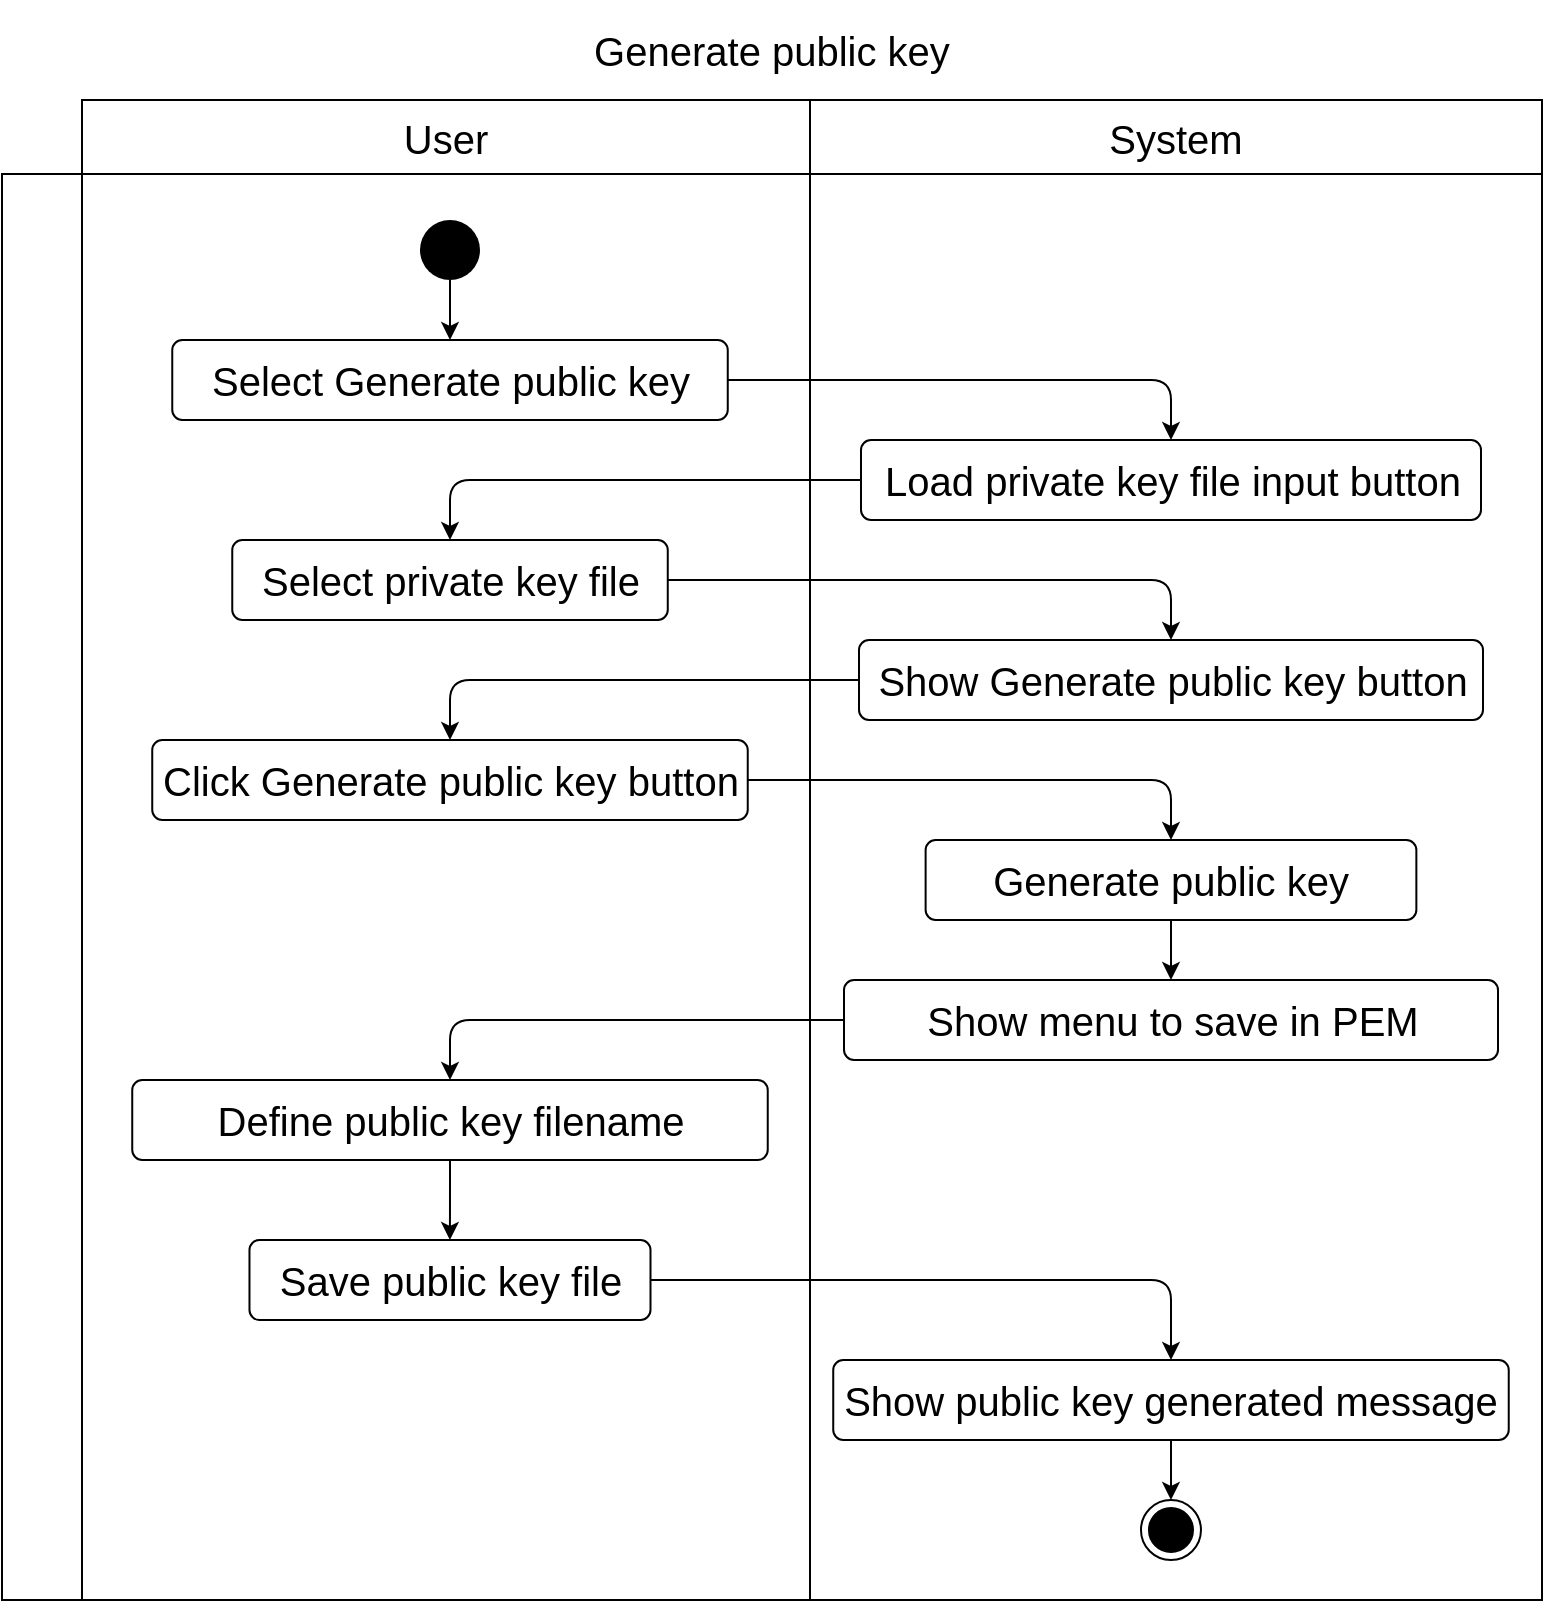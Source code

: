 <mxfile>
    <diagram id="ET37TkxyNfkID8PlEqGL" name="Page-1">
        <mxGraphModel dx="468" dy="398" grid="1" gridSize="10" guides="1" tooltips="1" connect="1" arrows="1" fold="1" page="1" pageScale="1" pageWidth="827" pageHeight="1169" math="0" shadow="0">
            <root>
                <mxCell id="0"/>
                <mxCell id="1" parent="0"/>
                <mxCell id="2" value="Generate public key" style="shape=table;html=1;whiteSpace=wrap;startSize=50;container=1;collapsible=0;childLayout=tableLayout;fillColor=none;swimlaneFillColor=none;strokeColor=none;fontSize=20;" parent="1" vertex="1">
                    <mxGeometry x="29" y="40" width="770" height="800" as="geometry"/>
                </mxCell>
                <mxCell id="3" value="" style="shape=partialRectangle;html=1;whiteSpace=wrap;collapsible=0;dropTarget=0;pointerEvents=0;fillColor=none;top=0;left=0;bottom=0;right=0;points=[[0,0.5],[1,0.5]];portConstraint=eastwest;strokeColor=none;fontSize=20;" parent="2" vertex="1">
                    <mxGeometry y="50" width="770" height="37" as="geometry"/>
                </mxCell>
                <mxCell id="4" value="" style="shape=partialRectangle;html=1;whiteSpace=wrap;connectable=0;fillColor=none;top=1;left=1;bottom=1;right=1;overflow=hidden;strokeColor=none;fontSize=20;" parent="3" vertex="1">
                    <mxGeometry width="40" height="37" as="geometry"/>
                </mxCell>
                <mxCell id="5" value="User" style="shape=partialRectangle;html=1;whiteSpace=wrap;connectable=0;fillColor=none;top=1;left=1;bottom=1;right=1;overflow=hidden;fontSize=20;" parent="3" vertex="1">
                    <mxGeometry x="40" width="364" height="37" as="geometry"/>
                </mxCell>
                <mxCell id="6" value="System" style="shape=partialRectangle;html=1;whiteSpace=wrap;connectable=0;fillColor=none;top=1;left=1;bottom=1;right=1;overflow=hidden;fontSize=20;" parent="3" vertex="1">
                    <mxGeometry x="404" width="366" height="37" as="geometry"/>
                </mxCell>
                <mxCell id="7" value="" style="shape=partialRectangle;html=1;whiteSpace=wrap;collapsible=0;dropTarget=0;pointerEvents=0;fillColor=none;top=1;left=1;bottom=1;right=1;points=[[0,0.5],[1,0.5]];portConstraint=eastwest;fontSize=20;" parent="2" vertex="1">
                    <mxGeometry y="87" width="770" height="713" as="geometry"/>
                </mxCell>
                <mxCell id="8" value="" style="shape=partialRectangle;html=1;whiteSpace=wrap;connectable=0;fillColor=none;top=1;left=1;bottom=1;right=1;overflow=hidden;horizontal=0;fontSize=20;" parent="7" vertex="1">
                    <mxGeometry width="40" height="713" as="geometry"/>
                </mxCell>
                <mxCell id="9" value="" style="shape=partialRectangle;html=1;whiteSpace=wrap;connectable=0;fillColor=none;top=1;left=1;bottom=1;right=1;overflow=hidden;fontSize=20;" parent="7" vertex="1">
                    <mxGeometry x="40" width="364" height="713" as="geometry"/>
                </mxCell>
                <mxCell id="10" value="" style="shape=partialRectangle;html=1;whiteSpace=wrap;connectable=0;fillColor=none;top=1;left=1;bottom=1;right=1;overflow=hidden;fontSize=20;" parent="7" vertex="1">
                    <mxGeometry x="404" width="366" height="713" as="geometry"/>
                </mxCell>
                <mxCell id="11" style="edgeStyle=orthogonalEdgeStyle;html=1;fontSize=20;" parent="1" source="12" target="14" edge="1">
                    <mxGeometry relative="1" as="geometry"/>
                </mxCell>
                <mxCell id="12" value="Select Generate public key" style="html=1;align=center;verticalAlign=middle;rounded=1;absoluteArcSize=1;arcSize=10;dashed=0;fontSize=20;" parent="1" vertex="1">
                    <mxGeometry x="114.13" y="210" width="277.75" height="40" as="geometry"/>
                </mxCell>
                <mxCell id="13" style="edgeStyle=orthogonalEdgeStyle;html=1;fontSize=20;" parent="1" source="14" target="16" edge="1">
                    <mxGeometry relative="1" as="geometry"/>
                </mxCell>
                <mxCell id="14" value="Load private key file input button" style="html=1;align=center;verticalAlign=middle;rounded=1;absoluteArcSize=1;arcSize=10;dashed=0;fontSize=20;" parent="1" vertex="1">
                    <mxGeometry x="458.5" y="260" width="310" height="40" as="geometry"/>
                </mxCell>
                <mxCell id="15" style="edgeStyle=orthogonalEdgeStyle;html=1;fontSize=20;" parent="1" source="16" target="18" edge="1">
                    <mxGeometry relative="1" as="geometry"/>
                </mxCell>
                <mxCell id="16" value="Select private key file" style="html=1;align=center;verticalAlign=middle;rounded=1;absoluteArcSize=1;arcSize=10;dashed=0;fontSize=20;" parent="1" vertex="1">
                    <mxGeometry x="144.13" y="310" width="217.75" height="40" as="geometry"/>
                </mxCell>
                <mxCell id="17" style="edgeStyle=orthogonalEdgeStyle;html=1;fontSize=20;" parent="1" source="18" target="20" edge="1">
                    <mxGeometry relative="1" as="geometry"/>
                </mxCell>
                <mxCell id="18" value="Show Generate public key button" style="html=1;align=center;verticalAlign=middle;rounded=1;absoluteArcSize=1;arcSize=10;dashed=0;fontSize=20;" parent="1" vertex="1">
                    <mxGeometry x="457.5" y="360" width="312" height="40" as="geometry"/>
                </mxCell>
                <mxCell id="35" style="edgeStyle=orthogonalEdgeStyle;html=1;" parent="1" source="20" target="34" edge="1">
                    <mxGeometry relative="1" as="geometry"/>
                </mxCell>
                <mxCell id="20" value="Click Generate public key button" style="html=1;align=center;verticalAlign=middle;rounded=1;absoluteArcSize=1;arcSize=10;dashed=0;fontSize=20;" parent="1" vertex="1">
                    <mxGeometry x="104.12" y="410" width="297.75" height="40" as="geometry"/>
                </mxCell>
                <mxCell id="21" style="edgeStyle=orthogonalEdgeStyle;html=1;fontSize=20;" parent="1" source="22" target="24" edge="1">
                    <mxGeometry relative="1" as="geometry"/>
                </mxCell>
                <mxCell id="22" value="Show menu to save in PEM" style="html=1;align=center;verticalAlign=middle;rounded=1;absoluteArcSize=1;arcSize=10;dashed=0;fontSize=20;" parent="1" vertex="1">
                    <mxGeometry x="450" y="530" width="327" height="40" as="geometry"/>
                </mxCell>
                <mxCell id="23" style="edgeStyle=orthogonalEdgeStyle;html=1;fontSize=20;" parent="1" source="24" target="26" edge="1">
                    <mxGeometry relative="1" as="geometry"/>
                </mxCell>
                <mxCell id="24" value="Define public key filename" style="html=1;align=center;verticalAlign=middle;rounded=1;absoluteArcSize=1;arcSize=10;dashed=0;fontSize=20;" parent="1" vertex="1">
                    <mxGeometry x="94.12" y="580" width="317.75" height="40" as="geometry"/>
                </mxCell>
                <mxCell id="25" style="edgeStyle=orthogonalEdgeStyle;html=1;fontSize=20;" parent="1" source="26" target="37" edge="1">
                    <mxGeometry relative="1" as="geometry">
                        <mxPoint x="253" y="600" as="targetPoint"/>
                    </mxGeometry>
                </mxCell>
                <mxCell id="26" value="Save public key file" style="html=1;align=center;verticalAlign=middle;rounded=1;absoluteArcSize=1;arcSize=10;dashed=0;fontSize=20;" parent="1" vertex="1">
                    <mxGeometry x="152.74" y="660" width="200.51" height="40" as="geometry"/>
                </mxCell>
                <mxCell id="31" style="edgeStyle=orthogonalEdgeStyle;html=1;fontSize=20;" parent="1" source="32" target="12" edge="1">
                    <mxGeometry relative="1" as="geometry"/>
                </mxCell>
                <mxCell id="32" value="" style="ellipse;fillColor=#000000;strokeColor=none;fontSize=20;" parent="1" vertex="1">
                    <mxGeometry x="238" y="150" width="30" height="30" as="geometry"/>
                </mxCell>
                <mxCell id="33" value="" style="ellipse;html=1;shape=endState;fillColor=#000000;strokeColor=#000000;fontSize=20;" parent="1" vertex="1">
                    <mxGeometry x="598.49" y="790" width="30" height="30" as="geometry"/>
                </mxCell>
                <mxCell id="36" style="edgeStyle=orthogonalEdgeStyle;html=1;" parent="1" source="34" target="22" edge="1">
                    <mxGeometry relative="1" as="geometry"/>
                </mxCell>
                <mxCell id="34" value="Generate public key" style="html=1;align=center;verticalAlign=middle;rounded=1;absoluteArcSize=1;arcSize=10;dashed=0;fontSize=20;" parent="1" vertex="1">
                    <mxGeometry x="490.81" y="460" width="245.37" height="40" as="geometry"/>
                </mxCell>
                <mxCell id="38" style="edgeStyle=none;html=1;" edge="1" parent="1" source="37" target="33">
                    <mxGeometry relative="1" as="geometry"/>
                </mxCell>
                <mxCell id="37" value="Show public key generated message" style="html=1;align=center;verticalAlign=middle;rounded=1;absoluteArcSize=1;arcSize=10;dashed=0;fontSize=20;" vertex="1" parent="1">
                    <mxGeometry x="444.62" y="720" width="337.75" height="40" as="geometry"/>
                </mxCell>
            </root>
        </mxGraphModel>
    </diagram>
</mxfile>